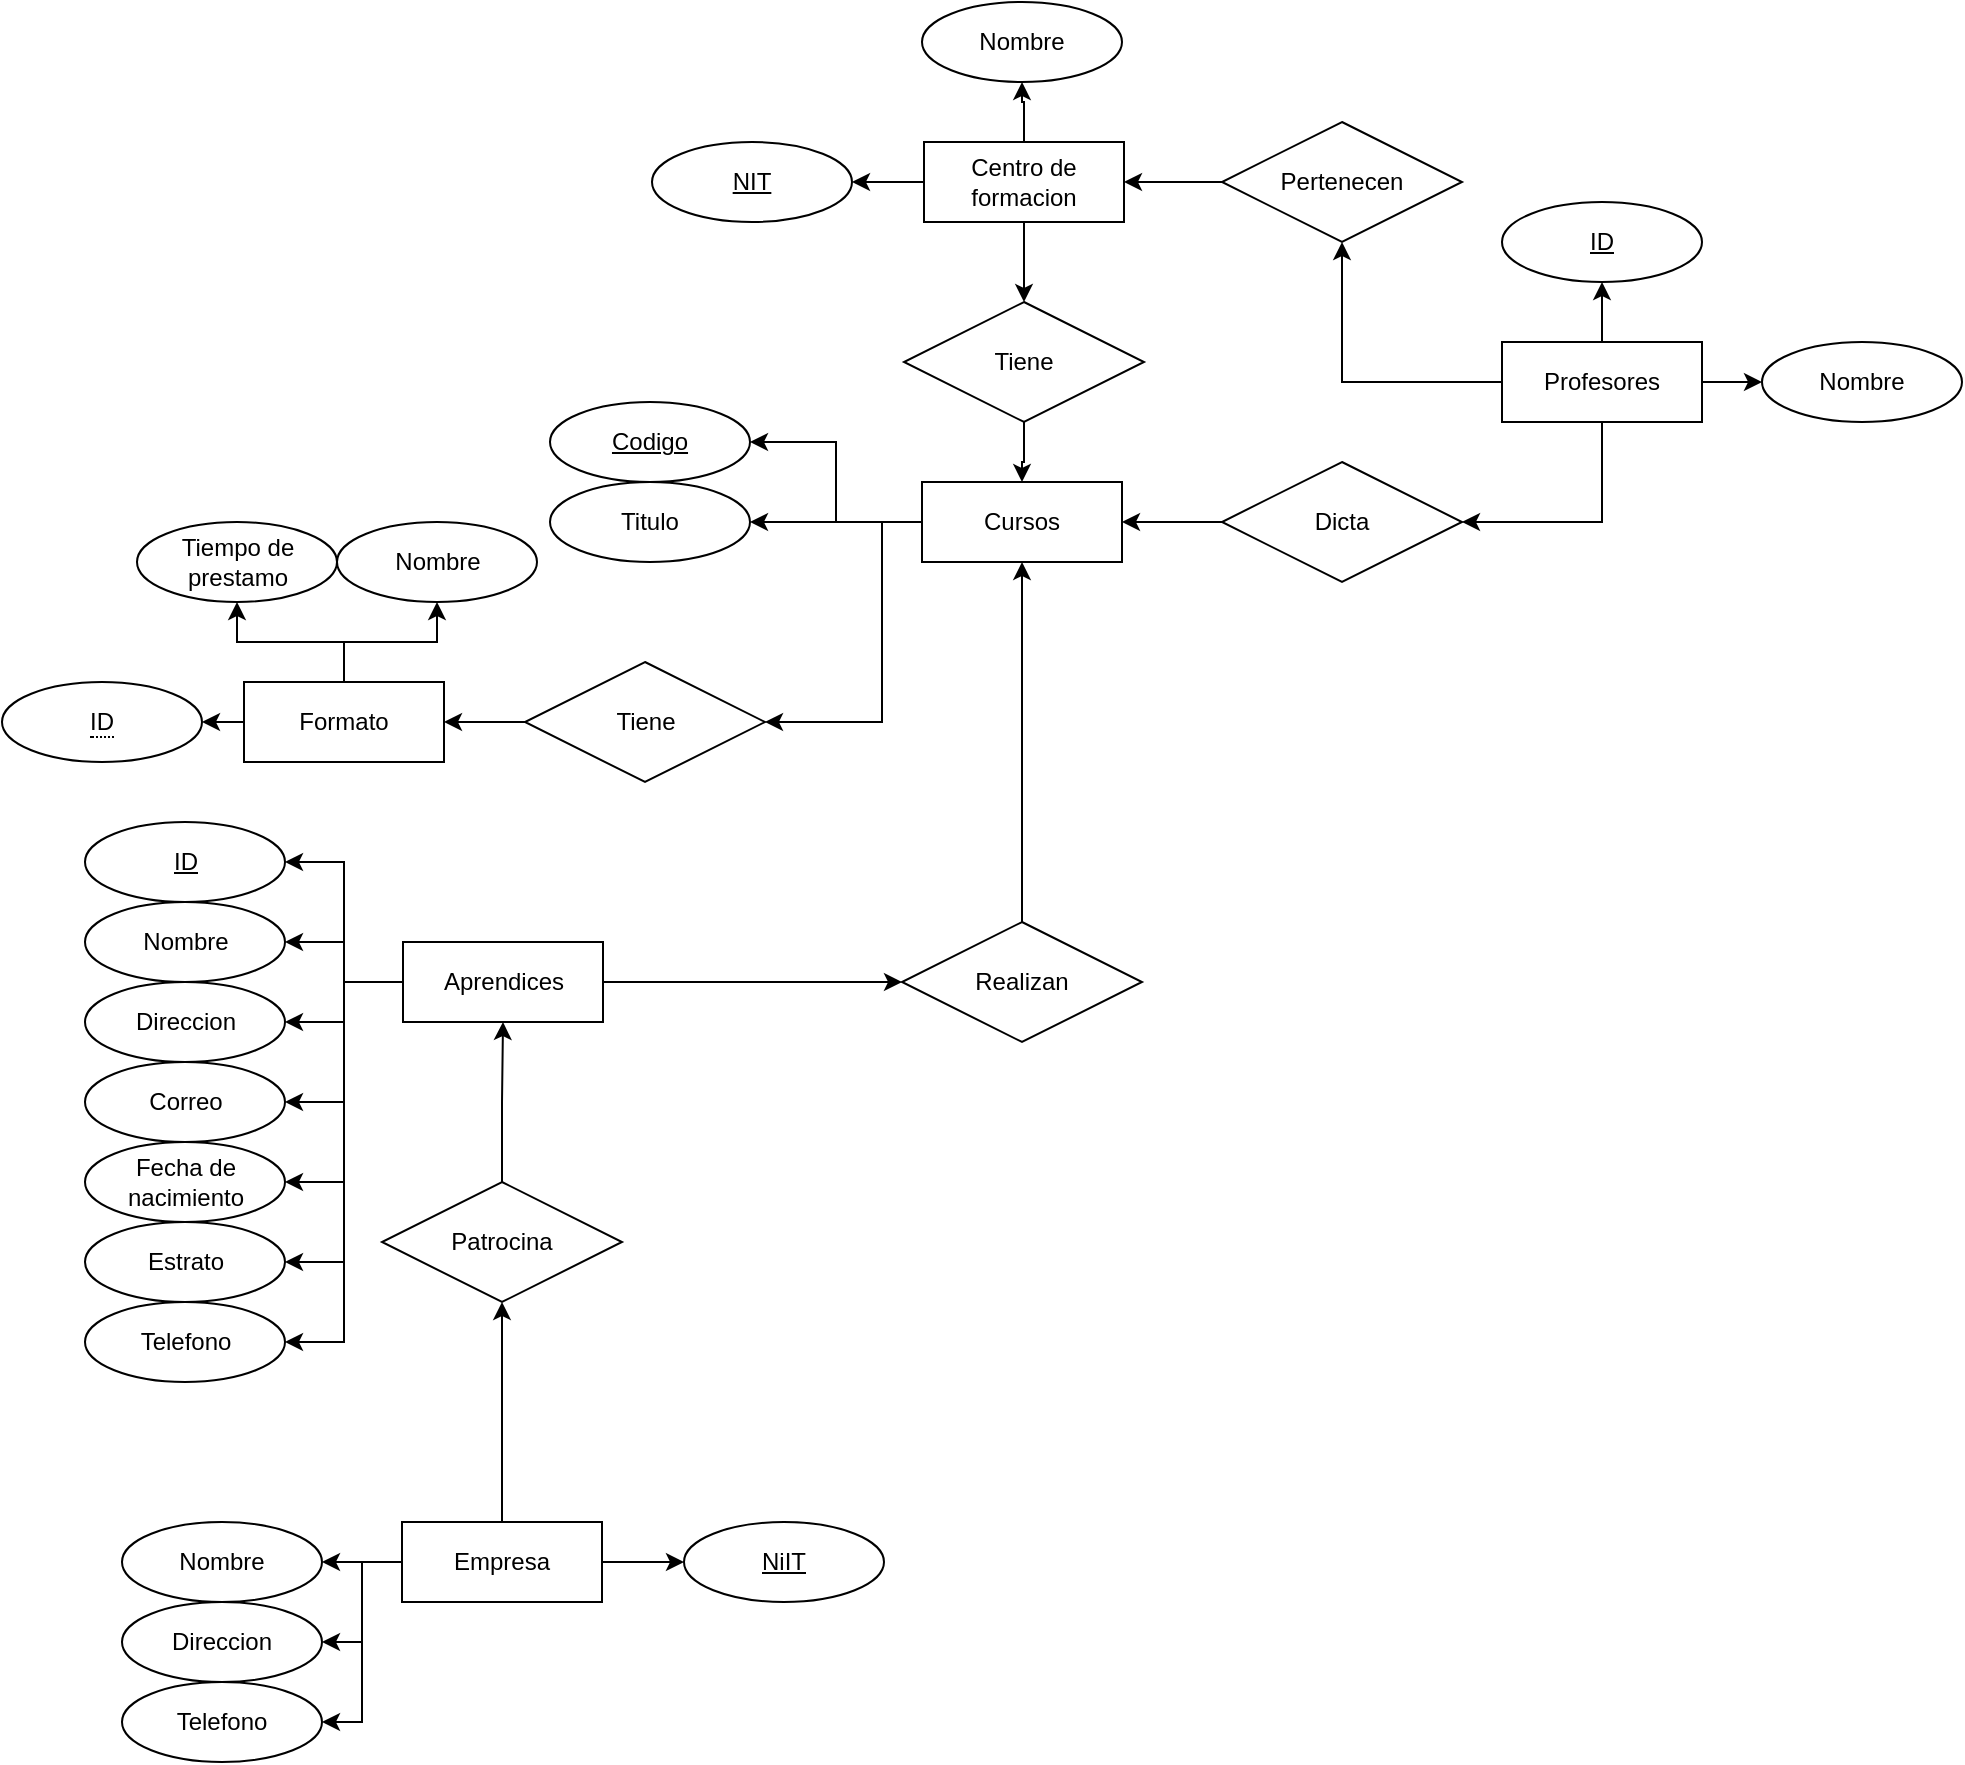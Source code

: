<mxfile version="21.7.2" type="device">
  <diagram name="Página-1" id="FVufQOcQU-Bn6BT3GcNp">
    <mxGraphModel dx="2068" dy="860" grid="1" gridSize="10" guides="1" tooltips="1" connect="1" arrows="1" fold="1" page="1" pageScale="1" pageWidth="827" pageHeight="1169" math="0" shadow="0">
      <root>
        <mxCell id="0" />
        <mxCell id="1" parent="0" />
        <mxCell id="68BgN3hlOAyS0UJK8AbP-141" style="edgeStyle=orthogonalEdgeStyle;rounded=0;orthogonalLoop=1;jettySize=auto;html=1;entryX=1;entryY=0.5;entryDx=0;entryDy=0;" edge="1" parent="1" source="68BgN3hlOAyS0UJK8AbP-149" target="68BgN3hlOAyS0UJK8AbP-150">
          <mxGeometry relative="1" as="geometry" />
        </mxCell>
        <mxCell id="68BgN3hlOAyS0UJK8AbP-142" style="edgeStyle=orthogonalEdgeStyle;rounded=0;orthogonalLoop=1;jettySize=auto;html=1;entryX=1;entryY=0.5;entryDx=0;entryDy=0;" edge="1" parent="1" source="68BgN3hlOAyS0UJK8AbP-149" target="68BgN3hlOAyS0UJK8AbP-151">
          <mxGeometry relative="1" as="geometry" />
        </mxCell>
        <mxCell id="68BgN3hlOAyS0UJK8AbP-143" style="edgeStyle=orthogonalEdgeStyle;rounded=0;orthogonalLoop=1;jettySize=auto;html=1;entryX=1;entryY=0.5;entryDx=0;entryDy=0;" edge="1" parent="1" source="68BgN3hlOAyS0UJK8AbP-149" target="68BgN3hlOAyS0UJK8AbP-152">
          <mxGeometry relative="1" as="geometry">
            <mxPoint x="161.5" y="670" as="targetPoint" />
          </mxGeometry>
        </mxCell>
        <mxCell id="68BgN3hlOAyS0UJK8AbP-144" value="" style="edgeStyle=orthogonalEdgeStyle;rounded=0;orthogonalLoop=1;jettySize=auto;html=1;" edge="1" parent="1" source="68BgN3hlOAyS0UJK8AbP-149" target="68BgN3hlOAyS0UJK8AbP-175">
          <mxGeometry relative="1" as="geometry" />
        </mxCell>
        <mxCell id="68BgN3hlOAyS0UJK8AbP-145" style="edgeStyle=orthogonalEdgeStyle;rounded=0;orthogonalLoop=1;jettySize=auto;html=1;entryX=1;entryY=0.5;entryDx=0;entryDy=0;" edge="1" parent="1" source="68BgN3hlOAyS0UJK8AbP-149" target="68BgN3hlOAyS0UJK8AbP-189">
          <mxGeometry relative="1" as="geometry" />
        </mxCell>
        <mxCell id="68BgN3hlOAyS0UJK8AbP-146" style="edgeStyle=orthogonalEdgeStyle;rounded=0;orthogonalLoop=1;jettySize=auto;html=1;entryX=1;entryY=0.5;entryDx=0;entryDy=0;" edge="1" parent="1" source="68BgN3hlOAyS0UJK8AbP-149" target="68BgN3hlOAyS0UJK8AbP-201">
          <mxGeometry relative="1" as="geometry" />
        </mxCell>
        <mxCell id="68BgN3hlOAyS0UJK8AbP-147" style="edgeStyle=orthogonalEdgeStyle;rounded=0;orthogonalLoop=1;jettySize=auto;html=1;entryX=1;entryY=0.5;entryDx=0;entryDy=0;" edge="1" parent="1" source="68BgN3hlOAyS0UJK8AbP-149" target="68BgN3hlOAyS0UJK8AbP-200">
          <mxGeometry relative="1" as="geometry" />
        </mxCell>
        <mxCell id="68BgN3hlOAyS0UJK8AbP-148" style="edgeStyle=orthogonalEdgeStyle;rounded=0;orthogonalLoop=1;jettySize=auto;html=1;entryX=1;entryY=0.5;entryDx=0;entryDy=0;" edge="1" parent="1" source="68BgN3hlOAyS0UJK8AbP-149" target="68BgN3hlOAyS0UJK8AbP-202">
          <mxGeometry relative="1" as="geometry" />
        </mxCell>
        <mxCell id="68BgN3hlOAyS0UJK8AbP-149" value="Aprendices" style="whiteSpace=wrap;html=1;align=center;" vertex="1" parent="1">
          <mxGeometry x="210.5" y="690" width="100" height="40" as="geometry" />
        </mxCell>
        <mxCell id="68BgN3hlOAyS0UJK8AbP-150" value="Nombre" style="ellipse;whiteSpace=wrap;html=1;align=center;" vertex="1" parent="1">
          <mxGeometry x="51.5" y="670" width="100" height="40" as="geometry" />
        </mxCell>
        <mxCell id="68BgN3hlOAyS0UJK8AbP-151" value="Direccion" style="ellipse;whiteSpace=wrap;html=1;align=center;" vertex="1" parent="1">
          <mxGeometry x="51.5" y="710" width="100" height="40" as="geometry" />
        </mxCell>
        <mxCell id="68BgN3hlOAyS0UJK8AbP-152" value="ID" style="ellipse;whiteSpace=wrap;html=1;align=center;fontStyle=4;" vertex="1" parent="1">
          <mxGeometry x="51.5" y="630" width="100" height="40" as="geometry" />
        </mxCell>
        <mxCell id="68BgN3hlOAyS0UJK8AbP-153" style="edgeStyle=orthogonalEdgeStyle;rounded=0;orthogonalLoop=1;jettySize=auto;html=1;entryX=1;entryY=0.5;entryDx=0;entryDy=0;" edge="1" parent="1" source="68BgN3hlOAyS0UJK8AbP-156" target="68BgN3hlOAyS0UJK8AbP-159">
          <mxGeometry relative="1" as="geometry" />
        </mxCell>
        <mxCell id="68BgN3hlOAyS0UJK8AbP-154" value="" style="edgeStyle=orthogonalEdgeStyle;rounded=0;orthogonalLoop=1;jettySize=auto;html=1;" edge="1" parent="1" source="68BgN3hlOAyS0UJK8AbP-156" target="68BgN3hlOAyS0UJK8AbP-160">
          <mxGeometry relative="1" as="geometry" />
        </mxCell>
        <mxCell id="68BgN3hlOAyS0UJK8AbP-155" value="" style="edgeStyle=orthogonalEdgeStyle;rounded=0;orthogonalLoop=1;jettySize=auto;html=1;" edge="1" parent="1" source="68BgN3hlOAyS0UJK8AbP-156" target="68BgN3hlOAyS0UJK8AbP-158">
          <mxGeometry relative="1" as="geometry" />
        </mxCell>
        <mxCell id="68BgN3hlOAyS0UJK8AbP-156" value="Centro de formacion" style="whiteSpace=wrap;html=1;align=center;" vertex="1" parent="1">
          <mxGeometry x="471" y="290" width="100" height="40" as="geometry" />
        </mxCell>
        <mxCell id="68BgN3hlOAyS0UJK8AbP-157" value="" style="edgeStyle=orthogonalEdgeStyle;rounded=0;orthogonalLoop=1;jettySize=auto;html=1;" edge="1" parent="1" source="68BgN3hlOAyS0UJK8AbP-158" target="68BgN3hlOAyS0UJK8AbP-164">
          <mxGeometry relative="1" as="geometry" />
        </mxCell>
        <mxCell id="68BgN3hlOAyS0UJK8AbP-158" value="Tiene" style="shape=rhombus;perimeter=rhombusPerimeter;whiteSpace=wrap;html=1;align=center;" vertex="1" parent="1">
          <mxGeometry x="461" y="370" width="120" height="60" as="geometry" />
        </mxCell>
        <mxCell id="68BgN3hlOAyS0UJK8AbP-159" value="NIT" style="ellipse;whiteSpace=wrap;html=1;align=center;fontStyle=4;" vertex="1" parent="1">
          <mxGeometry x="335" y="290" width="100" height="40" as="geometry" />
        </mxCell>
        <mxCell id="68BgN3hlOAyS0UJK8AbP-160" value="Nombre" style="ellipse;whiteSpace=wrap;html=1;align=center;" vertex="1" parent="1">
          <mxGeometry x="470" y="220" width="100" height="40" as="geometry" />
        </mxCell>
        <mxCell id="68BgN3hlOAyS0UJK8AbP-161" style="edgeStyle=orthogonalEdgeStyle;rounded=0;orthogonalLoop=1;jettySize=auto;html=1;entryX=1;entryY=0.5;entryDx=0;entryDy=0;" edge="1" parent="1" source="68BgN3hlOAyS0UJK8AbP-164" target="68BgN3hlOAyS0UJK8AbP-172">
          <mxGeometry relative="1" as="geometry" />
        </mxCell>
        <mxCell id="68BgN3hlOAyS0UJK8AbP-162" style="edgeStyle=orthogonalEdgeStyle;rounded=0;orthogonalLoop=1;jettySize=auto;html=1;entryX=1;entryY=0.5;entryDx=0;entryDy=0;" edge="1" parent="1" source="68BgN3hlOAyS0UJK8AbP-164" target="68BgN3hlOAyS0UJK8AbP-173">
          <mxGeometry relative="1" as="geometry" />
        </mxCell>
        <mxCell id="68BgN3hlOAyS0UJK8AbP-163" style="edgeStyle=orthogonalEdgeStyle;rounded=0;orthogonalLoop=1;jettySize=auto;html=1;entryX=1;entryY=0.5;entryDx=0;entryDy=0;" edge="1" parent="1" source="68BgN3hlOAyS0UJK8AbP-164" target="68BgN3hlOAyS0UJK8AbP-177">
          <mxGeometry relative="1" as="geometry">
            <Array as="points">
              <mxPoint x="450" y="480" />
              <mxPoint x="450" y="580" />
            </Array>
          </mxGeometry>
        </mxCell>
        <mxCell id="68BgN3hlOAyS0UJK8AbP-164" value="Cursos" style="whiteSpace=wrap;html=1;align=center;" vertex="1" parent="1">
          <mxGeometry x="470" y="460" width="100" height="40" as="geometry" />
        </mxCell>
        <mxCell id="68BgN3hlOAyS0UJK8AbP-165" value="" style="edgeStyle=orthogonalEdgeStyle;rounded=0;orthogonalLoop=1;jettySize=auto;html=1;" edge="1" parent="1" source="68BgN3hlOAyS0UJK8AbP-169" target="68BgN3hlOAyS0UJK8AbP-171">
          <mxGeometry relative="1" as="geometry" />
        </mxCell>
        <mxCell id="68BgN3hlOAyS0UJK8AbP-166" value="" style="edgeStyle=orthogonalEdgeStyle;rounded=0;orthogonalLoop=1;jettySize=auto;html=1;" edge="1" parent="1" source="68BgN3hlOAyS0UJK8AbP-169" target="68BgN3hlOAyS0UJK8AbP-186">
          <mxGeometry relative="1" as="geometry" />
        </mxCell>
        <mxCell id="68BgN3hlOAyS0UJK8AbP-167" value="" style="edgeStyle=orthogonalEdgeStyle;rounded=0;orthogonalLoop=1;jettySize=auto;html=1;" edge="1" parent="1" source="68BgN3hlOAyS0UJK8AbP-169" target="68BgN3hlOAyS0UJK8AbP-185">
          <mxGeometry relative="1" as="geometry" />
        </mxCell>
        <mxCell id="68BgN3hlOAyS0UJK8AbP-168" style="edgeStyle=orthogonalEdgeStyle;rounded=0;orthogonalLoop=1;jettySize=auto;html=1;entryX=1;entryY=0.5;entryDx=0;entryDy=0;" edge="1" parent="1" source="68BgN3hlOAyS0UJK8AbP-169" target="68BgN3hlOAyS0UJK8AbP-188">
          <mxGeometry relative="1" as="geometry">
            <Array as="points">
              <mxPoint x="810" y="480" />
            </Array>
          </mxGeometry>
        </mxCell>
        <mxCell id="68BgN3hlOAyS0UJK8AbP-169" value="Profesores" style="whiteSpace=wrap;html=1;align=center;" vertex="1" parent="1">
          <mxGeometry x="760" y="390" width="100" height="40" as="geometry" />
        </mxCell>
        <mxCell id="68BgN3hlOAyS0UJK8AbP-170" value="" style="edgeStyle=orthogonalEdgeStyle;rounded=0;orthogonalLoop=1;jettySize=auto;html=1;" edge="1" parent="1" source="68BgN3hlOAyS0UJK8AbP-171" target="68BgN3hlOAyS0UJK8AbP-156">
          <mxGeometry relative="1" as="geometry" />
        </mxCell>
        <mxCell id="68BgN3hlOAyS0UJK8AbP-171" value="Pertenecen" style="shape=rhombus;perimeter=rhombusPerimeter;whiteSpace=wrap;html=1;align=center;" vertex="1" parent="1">
          <mxGeometry x="620" y="280" width="120" height="60" as="geometry" />
        </mxCell>
        <mxCell id="68BgN3hlOAyS0UJK8AbP-172" value="Titulo" style="ellipse;whiteSpace=wrap;html=1;align=center;" vertex="1" parent="1">
          <mxGeometry x="284" y="460" width="100" height="40" as="geometry" />
        </mxCell>
        <mxCell id="68BgN3hlOAyS0UJK8AbP-173" value="Codigo" style="ellipse;whiteSpace=wrap;html=1;align=center;fontStyle=4;" vertex="1" parent="1">
          <mxGeometry x="284" y="420" width="100" height="40" as="geometry" />
        </mxCell>
        <mxCell id="68BgN3hlOAyS0UJK8AbP-174" value="" style="edgeStyle=orthogonalEdgeStyle;rounded=0;orthogonalLoop=1;jettySize=auto;html=1;entryX=0.5;entryY=1;entryDx=0;entryDy=0;" edge="1" parent="1" source="68BgN3hlOAyS0UJK8AbP-175" target="68BgN3hlOAyS0UJK8AbP-164">
          <mxGeometry relative="1" as="geometry">
            <mxPoint x="471" y="690" as="targetPoint" />
          </mxGeometry>
        </mxCell>
        <mxCell id="68BgN3hlOAyS0UJK8AbP-175" value="Realizan" style="shape=rhombus;perimeter=rhombusPerimeter;whiteSpace=wrap;html=1;align=center;" vertex="1" parent="1">
          <mxGeometry x="460" y="680" width="120" height="60" as="geometry" />
        </mxCell>
        <mxCell id="68BgN3hlOAyS0UJK8AbP-176" value="" style="edgeStyle=orthogonalEdgeStyle;rounded=0;orthogonalLoop=1;jettySize=auto;html=1;" edge="1" parent="1" source="68BgN3hlOAyS0UJK8AbP-177" target="68BgN3hlOAyS0UJK8AbP-181">
          <mxGeometry relative="1" as="geometry" />
        </mxCell>
        <mxCell id="68BgN3hlOAyS0UJK8AbP-177" value="Tiene" style="shape=rhombus;perimeter=rhombusPerimeter;whiteSpace=wrap;html=1;align=center;" vertex="1" parent="1">
          <mxGeometry x="271.5" y="550" width="120" height="60" as="geometry" />
        </mxCell>
        <mxCell id="68BgN3hlOAyS0UJK8AbP-178" value="" style="edgeStyle=orthogonalEdgeStyle;rounded=0;orthogonalLoop=1;jettySize=auto;html=1;" edge="1" parent="1" source="68BgN3hlOAyS0UJK8AbP-181" target="68BgN3hlOAyS0UJK8AbP-182">
          <mxGeometry relative="1" as="geometry" />
        </mxCell>
        <mxCell id="68BgN3hlOAyS0UJK8AbP-179" value="" style="edgeStyle=orthogonalEdgeStyle;rounded=0;orthogonalLoop=1;jettySize=auto;html=1;" edge="1" parent="1" source="68BgN3hlOAyS0UJK8AbP-181" target="68BgN3hlOAyS0UJK8AbP-183">
          <mxGeometry relative="1" as="geometry" />
        </mxCell>
        <mxCell id="68BgN3hlOAyS0UJK8AbP-180" style="edgeStyle=orthogonalEdgeStyle;rounded=0;orthogonalLoop=1;jettySize=auto;html=1;entryX=0.5;entryY=1;entryDx=0;entryDy=0;" edge="1" parent="1" source="68BgN3hlOAyS0UJK8AbP-181" target="68BgN3hlOAyS0UJK8AbP-184">
          <mxGeometry relative="1" as="geometry" />
        </mxCell>
        <mxCell id="68BgN3hlOAyS0UJK8AbP-181" value="Formato" style="whiteSpace=wrap;html=1;align=center;" vertex="1" parent="1">
          <mxGeometry x="131" y="560" width="100" height="40" as="geometry" />
        </mxCell>
        <mxCell id="68BgN3hlOAyS0UJK8AbP-182" value="&lt;span style=&quot;border-bottom: 1px dotted&quot;&gt;ID&lt;/span&gt;" style="ellipse;whiteSpace=wrap;html=1;align=center;" vertex="1" parent="1">
          <mxGeometry x="10" y="560" width="100" height="40" as="geometry" />
        </mxCell>
        <mxCell id="68BgN3hlOAyS0UJK8AbP-183" value="Nombre" style="ellipse;whiteSpace=wrap;html=1;align=center;" vertex="1" parent="1">
          <mxGeometry x="177.5" y="480" width="100" height="40" as="geometry" />
        </mxCell>
        <mxCell id="68BgN3hlOAyS0UJK8AbP-184" value="Tiempo de prestamo" style="ellipse;whiteSpace=wrap;html=1;align=center;" vertex="1" parent="1">
          <mxGeometry x="77.5" y="480" width="100" height="40" as="geometry" />
        </mxCell>
        <mxCell id="68BgN3hlOAyS0UJK8AbP-185" value="ID" style="ellipse;whiteSpace=wrap;html=1;align=center;fontStyle=4;" vertex="1" parent="1">
          <mxGeometry x="760" y="320" width="100" height="40" as="geometry" />
        </mxCell>
        <mxCell id="68BgN3hlOAyS0UJK8AbP-186" value="Nombre" style="ellipse;whiteSpace=wrap;html=1;align=center;" vertex="1" parent="1">
          <mxGeometry x="890" y="390" width="100" height="40" as="geometry" />
        </mxCell>
        <mxCell id="68BgN3hlOAyS0UJK8AbP-187" style="edgeStyle=orthogonalEdgeStyle;rounded=0;orthogonalLoop=1;jettySize=auto;html=1;entryX=1;entryY=0.5;entryDx=0;entryDy=0;" edge="1" parent="1" source="68BgN3hlOAyS0UJK8AbP-188" target="68BgN3hlOAyS0UJK8AbP-164">
          <mxGeometry relative="1" as="geometry" />
        </mxCell>
        <mxCell id="68BgN3hlOAyS0UJK8AbP-188" value="Dicta" style="shape=rhombus;perimeter=rhombusPerimeter;whiteSpace=wrap;html=1;align=center;" vertex="1" parent="1">
          <mxGeometry x="620" y="450" width="120" height="60" as="geometry" />
        </mxCell>
        <mxCell id="68BgN3hlOAyS0UJK8AbP-189" value="Correo" style="ellipse;whiteSpace=wrap;html=1;align=center;" vertex="1" parent="1">
          <mxGeometry x="51.5" y="750" width="100" height="40" as="geometry" />
        </mxCell>
        <mxCell id="68BgN3hlOAyS0UJK8AbP-190" style="edgeStyle=orthogonalEdgeStyle;rounded=0;orthogonalLoop=1;jettySize=auto;html=1;entryX=0.5;entryY=1;entryDx=0;entryDy=0;" edge="1" parent="1" source="68BgN3hlOAyS0UJK8AbP-191" target="68BgN3hlOAyS0UJK8AbP-149">
          <mxGeometry relative="1" as="geometry" />
        </mxCell>
        <mxCell id="68BgN3hlOAyS0UJK8AbP-191" value="Patrocina" style="shape=rhombus;perimeter=rhombusPerimeter;whiteSpace=wrap;html=1;align=center;" vertex="1" parent="1">
          <mxGeometry x="200" y="810" width="120" height="60" as="geometry" />
        </mxCell>
        <mxCell id="68BgN3hlOAyS0UJK8AbP-192" value="" style="edgeStyle=orthogonalEdgeStyle;rounded=0;orthogonalLoop=1;jettySize=auto;html=1;" edge="1" parent="1" source="68BgN3hlOAyS0UJK8AbP-197" target="68BgN3hlOAyS0UJK8AbP-199">
          <mxGeometry relative="1" as="geometry" />
        </mxCell>
        <mxCell id="68BgN3hlOAyS0UJK8AbP-193" value="" style="edgeStyle=orthogonalEdgeStyle;rounded=0;orthogonalLoop=1;jettySize=auto;html=1;" edge="1" parent="1" source="68BgN3hlOAyS0UJK8AbP-197" target="68BgN3hlOAyS0UJK8AbP-198">
          <mxGeometry relative="1" as="geometry" />
        </mxCell>
        <mxCell id="68BgN3hlOAyS0UJK8AbP-194" value="" style="edgeStyle=orthogonalEdgeStyle;rounded=0;orthogonalLoop=1;jettySize=auto;html=1;" edge="1" parent="1" source="68BgN3hlOAyS0UJK8AbP-197" target="68BgN3hlOAyS0UJK8AbP-191">
          <mxGeometry relative="1" as="geometry" />
        </mxCell>
        <mxCell id="68BgN3hlOAyS0UJK8AbP-195" style="edgeStyle=orthogonalEdgeStyle;rounded=0;orthogonalLoop=1;jettySize=auto;html=1;entryX=1;entryY=0.5;entryDx=0;entryDy=0;" edge="1" parent="1" source="68BgN3hlOAyS0UJK8AbP-197" target="68BgN3hlOAyS0UJK8AbP-204">
          <mxGeometry relative="1" as="geometry" />
        </mxCell>
        <mxCell id="68BgN3hlOAyS0UJK8AbP-196" style="edgeStyle=orthogonalEdgeStyle;rounded=0;orthogonalLoop=1;jettySize=auto;html=1;entryX=1;entryY=0.5;entryDx=0;entryDy=0;" edge="1" parent="1" source="68BgN3hlOAyS0UJK8AbP-197" target="68BgN3hlOAyS0UJK8AbP-203">
          <mxGeometry relative="1" as="geometry" />
        </mxCell>
        <mxCell id="68BgN3hlOAyS0UJK8AbP-197" value="Empresa" style="whiteSpace=wrap;html=1;align=center;" vertex="1" parent="1">
          <mxGeometry x="210" y="980" width="100" height="40" as="geometry" />
        </mxCell>
        <mxCell id="68BgN3hlOAyS0UJK8AbP-198" value="Nombre" style="ellipse;whiteSpace=wrap;html=1;align=center;" vertex="1" parent="1">
          <mxGeometry x="70" y="980" width="100" height="40" as="geometry" />
        </mxCell>
        <mxCell id="68BgN3hlOAyS0UJK8AbP-199" value="NiIT" style="ellipse;whiteSpace=wrap;html=1;align=center;fontStyle=4;" vertex="1" parent="1">
          <mxGeometry x="351" y="980" width="100" height="40" as="geometry" />
        </mxCell>
        <mxCell id="68BgN3hlOAyS0UJK8AbP-200" value="Fecha de nacimiento" style="ellipse;whiteSpace=wrap;html=1;align=center;" vertex="1" parent="1">
          <mxGeometry x="51.5" y="790" width="100" height="40" as="geometry" />
        </mxCell>
        <mxCell id="68BgN3hlOAyS0UJK8AbP-201" value="Estrato" style="ellipse;whiteSpace=wrap;html=1;align=center;" vertex="1" parent="1">
          <mxGeometry x="51.5" y="830" width="100" height="40" as="geometry" />
        </mxCell>
        <mxCell id="68BgN3hlOAyS0UJK8AbP-202" value="Telefono" style="ellipse;whiteSpace=wrap;html=1;align=center;" vertex="1" parent="1">
          <mxGeometry x="51.5" y="870" width="100" height="40" as="geometry" />
        </mxCell>
        <mxCell id="68BgN3hlOAyS0UJK8AbP-203" value="Telefono" style="ellipse;whiteSpace=wrap;html=1;align=center;" vertex="1" parent="1">
          <mxGeometry x="70" y="1060" width="100" height="40" as="geometry" />
        </mxCell>
        <mxCell id="68BgN3hlOAyS0UJK8AbP-204" value="Direccion" style="ellipse;whiteSpace=wrap;html=1;align=center;" vertex="1" parent="1">
          <mxGeometry x="70" y="1020" width="100" height="40" as="geometry" />
        </mxCell>
      </root>
    </mxGraphModel>
  </diagram>
</mxfile>

